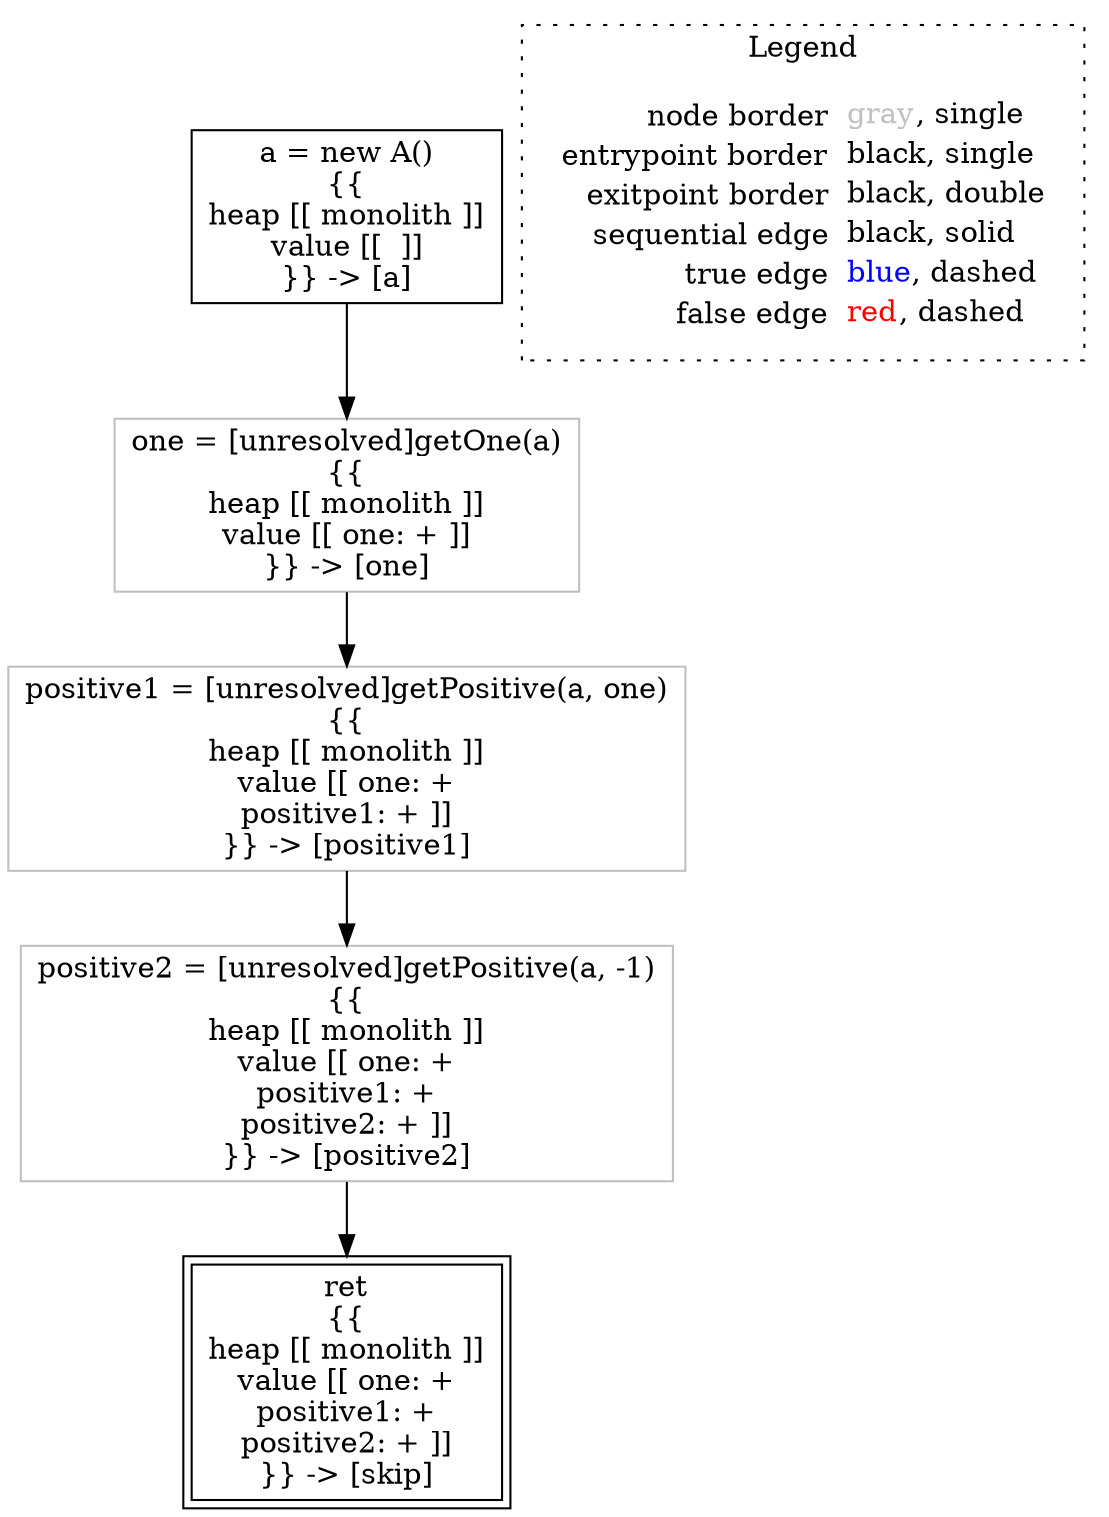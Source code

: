 digraph {
	"node0" [shape="rect",color="black",label=<a = new A()<BR/>{{<BR/>heap [[ monolith ]]<BR/>value [[  ]]<BR/>}} -&gt; [a]>];
	"node1" [shape="rect",color="gray",label=<positive1 = [unresolved]getPositive(a, one)<BR/>{{<BR/>heap [[ monolith ]]<BR/>value [[ one: +<BR/>positive1: + ]]<BR/>}} -&gt; [positive1]>];
	"node2" [shape="rect",color="gray",label=<positive2 = [unresolved]getPositive(a, -1)<BR/>{{<BR/>heap [[ monolith ]]<BR/>value [[ one: +<BR/>positive1: +<BR/>positive2: + ]]<BR/>}} -&gt; [positive2]>];
	"node3" [shape="rect",color="black",peripheries="2",label=<ret<BR/>{{<BR/>heap [[ monolith ]]<BR/>value [[ one: +<BR/>positive1: +<BR/>positive2: + ]]<BR/>}} -&gt; [skip]>];
	"node4" [shape="rect",color="gray",label=<one = [unresolved]getOne(a)<BR/>{{<BR/>heap [[ monolith ]]<BR/>value [[ one: + ]]<BR/>}} -&gt; [one]>];
	"node1" -> "node2" [color="black"];
	"node2" -> "node3" [color="black"];
	"node0" -> "node4" [color="black"];
	"node4" -> "node1" [color="black"];
subgraph cluster_legend {
	label="Legend";
	style=dotted;
	node [shape=plaintext];
	"legend" [label=<<table border="0" cellpadding="2" cellspacing="0" cellborder="0"><tr><td align="right">node border&nbsp;</td><td align="left"><font color="gray">gray</font>, single</td></tr><tr><td align="right">entrypoint border&nbsp;</td><td align="left"><font color="black">black</font>, single</td></tr><tr><td align="right">exitpoint border&nbsp;</td><td align="left"><font color="black">black</font>, double</td></tr><tr><td align="right">sequential edge&nbsp;</td><td align="left"><font color="black">black</font>, solid</td></tr><tr><td align="right">true edge&nbsp;</td><td align="left"><font color="blue">blue</font>, dashed</td></tr><tr><td align="right">false edge&nbsp;</td><td align="left"><font color="red">red</font>, dashed</td></tr></table>>];
}

}
